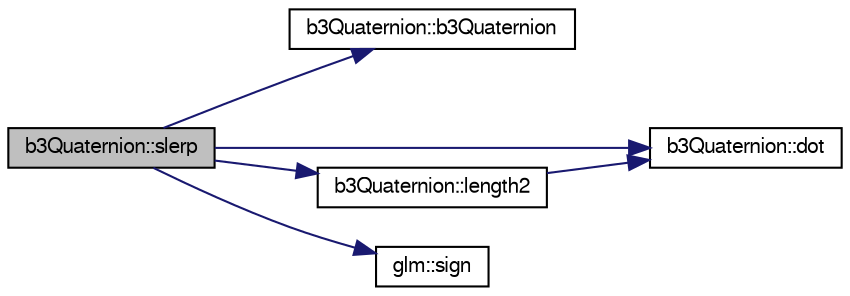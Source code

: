 digraph G
{
  bgcolor="transparent";
  edge [fontname="FreeSans",fontsize=10,labelfontname="FreeSans",labelfontsize=10];
  node [fontname="FreeSans",fontsize=10,shape=record];
  rankdir=LR;
  Node1 [label="b3Quaternion::slerp",height=0.2,width=0.4,color="black", fillcolor="grey75", style="filled" fontcolor="black"];
  Node1 -> Node2 [color="midnightblue",fontsize=10,style="solid"];
  Node2 [label="b3Quaternion::b3Quaternion",height=0.2,width=0.4,color="black",URL="$classb3_quaternion.html#e4b6e029b2e987e463249e4e14f5da4d",tooltip="No initialization constructor."];
  Node1 -> Node3 [color="midnightblue",fontsize=10,style="solid"];
  Node3 [label="b3Quaternion::dot",height=0.2,width=0.4,color="black",URL="$classb3_quaternion.html#747537c86fc2d63a6fc43db811952634",tooltip="Return the dot product between this quaternion and another."];
  Node1 -> Node4 [color="midnightblue",fontsize=10,style="solid"];
  Node4 [label="b3Quaternion::length2",height=0.2,width=0.4,color="black",URL="$classb3_quaternion.html#a8d3d563ea89e36794d63bd289934509",tooltip="Return the length squared of the quaternion."];
  Node4 -> Node3 [color="midnightblue",fontsize=10,style="solid"];
  Node1 -> Node5 [color="midnightblue",fontsize=10,style="solid"];
  Node5 [label="glm::sign",height=0.2,width=0.4,color="black",URL="$group__core__func__common.html#g74ce53889485c33ac9d81d2b27165c80"];
}
